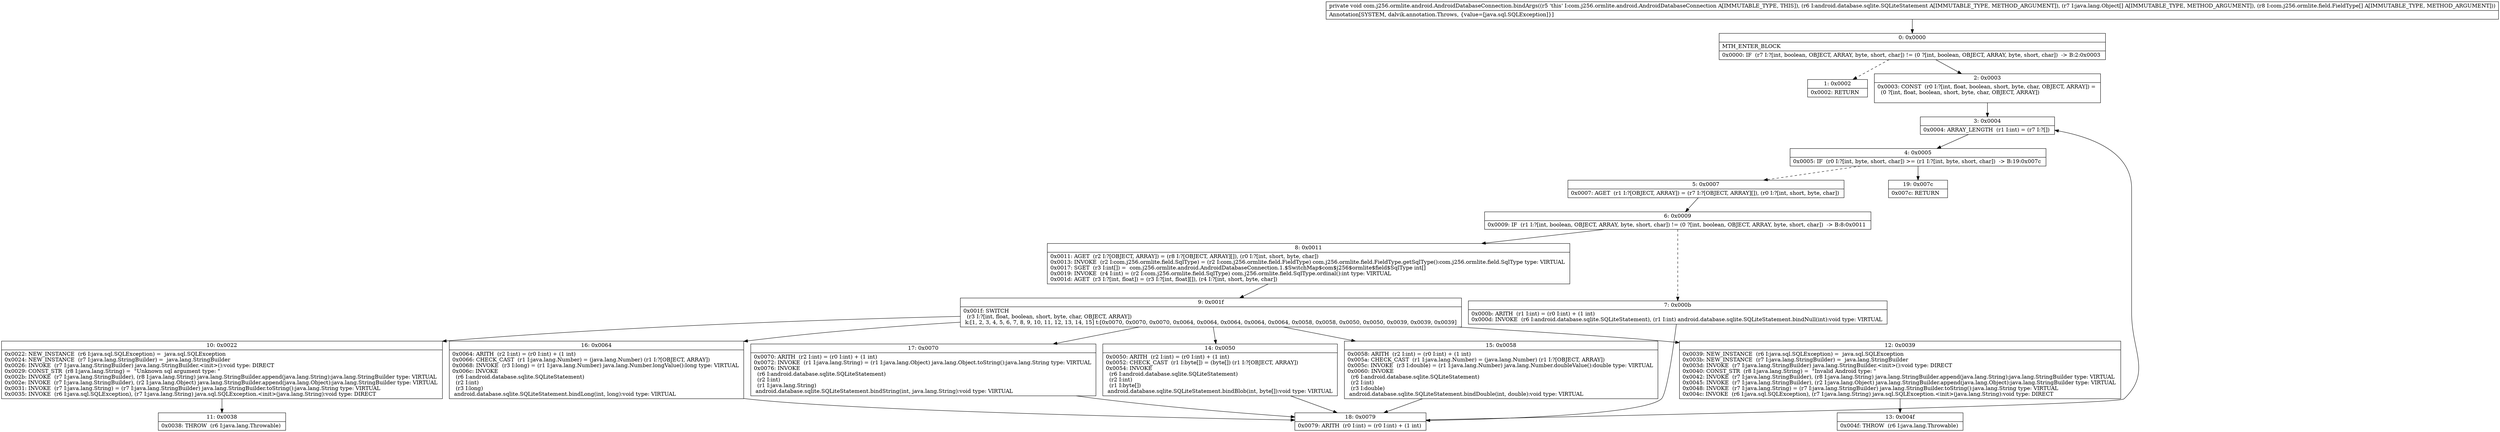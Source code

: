 digraph "CFG forcom.j256.ormlite.android.AndroidDatabaseConnection.bindArgs(Landroid\/database\/sqlite\/SQLiteStatement;[Ljava\/lang\/Object;[Lcom\/j256\/ormlite\/field\/FieldType;)V" {
Node_0 [shape=record,label="{0\:\ 0x0000|MTH_ENTER_BLOCK\l|0x0000: IF  (r7 I:?[int, boolean, OBJECT, ARRAY, byte, short, char]) != (0 ?[int, boolean, OBJECT, ARRAY, byte, short, char])  \-\> B:2:0x0003 \l}"];
Node_1 [shape=record,label="{1\:\ 0x0002|0x0002: RETURN   \l}"];
Node_2 [shape=record,label="{2\:\ 0x0003|0x0003: CONST  (r0 I:?[int, float, boolean, short, byte, char, OBJECT, ARRAY]) = \l  (0 ?[int, float, boolean, short, byte, char, OBJECT, ARRAY])\l \l}"];
Node_3 [shape=record,label="{3\:\ 0x0004|0x0004: ARRAY_LENGTH  (r1 I:int) = (r7 I:?[]) \l}"];
Node_4 [shape=record,label="{4\:\ 0x0005|0x0005: IF  (r0 I:?[int, byte, short, char]) \>= (r1 I:?[int, byte, short, char])  \-\> B:19:0x007c \l}"];
Node_5 [shape=record,label="{5\:\ 0x0007|0x0007: AGET  (r1 I:?[OBJECT, ARRAY]) = (r7 I:?[OBJECT, ARRAY][]), (r0 I:?[int, short, byte, char]) \l}"];
Node_6 [shape=record,label="{6\:\ 0x0009|0x0009: IF  (r1 I:?[int, boolean, OBJECT, ARRAY, byte, short, char]) != (0 ?[int, boolean, OBJECT, ARRAY, byte, short, char])  \-\> B:8:0x0011 \l}"];
Node_7 [shape=record,label="{7\:\ 0x000b|0x000b: ARITH  (r1 I:int) = (r0 I:int) + (1 int) \l0x000d: INVOKE  (r6 I:android.database.sqlite.SQLiteStatement), (r1 I:int) android.database.sqlite.SQLiteStatement.bindNull(int):void type: VIRTUAL \l}"];
Node_8 [shape=record,label="{8\:\ 0x0011|0x0011: AGET  (r2 I:?[OBJECT, ARRAY]) = (r8 I:?[OBJECT, ARRAY][]), (r0 I:?[int, short, byte, char]) \l0x0013: INVOKE  (r2 I:com.j256.ormlite.field.SqlType) = (r2 I:com.j256.ormlite.field.FieldType) com.j256.ormlite.field.FieldType.getSqlType():com.j256.ormlite.field.SqlType type: VIRTUAL \l0x0017: SGET  (r3 I:int[]) =  com.j256.ormlite.android.AndroidDatabaseConnection.1.$SwitchMap$com$j256$ormlite$field$SqlType int[] \l0x0019: INVOKE  (r4 I:int) = (r2 I:com.j256.ormlite.field.SqlType) com.j256.ormlite.field.SqlType.ordinal():int type: VIRTUAL \l0x001d: AGET  (r3 I:?[int, float]) = (r3 I:?[int, float][]), (r4 I:?[int, short, byte, char]) \l}"];
Node_9 [shape=record,label="{9\:\ 0x001f|0x001f: SWITCH  \l  (r3 I:?[int, float, boolean, short, byte, char, OBJECT, ARRAY])\l k:[1, 2, 3, 4, 5, 6, 7, 8, 9, 10, 11, 12, 13, 14, 15] t:[0x0070, 0x0070, 0x0070, 0x0064, 0x0064, 0x0064, 0x0064, 0x0064, 0x0058, 0x0058, 0x0050, 0x0050, 0x0039, 0x0039, 0x0039] \l}"];
Node_10 [shape=record,label="{10\:\ 0x0022|0x0022: NEW_INSTANCE  (r6 I:java.sql.SQLException) =  java.sql.SQLException \l0x0024: NEW_INSTANCE  (r7 I:java.lang.StringBuilder) =  java.lang.StringBuilder \l0x0026: INVOKE  (r7 I:java.lang.StringBuilder) java.lang.StringBuilder.\<init\>():void type: DIRECT \l0x0029: CONST_STR  (r8 I:java.lang.String) =  \"Unknown sql argument type: \" \l0x002b: INVOKE  (r7 I:java.lang.StringBuilder), (r8 I:java.lang.String) java.lang.StringBuilder.append(java.lang.String):java.lang.StringBuilder type: VIRTUAL \l0x002e: INVOKE  (r7 I:java.lang.StringBuilder), (r2 I:java.lang.Object) java.lang.StringBuilder.append(java.lang.Object):java.lang.StringBuilder type: VIRTUAL \l0x0031: INVOKE  (r7 I:java.lang.String) = (r7 I:java.lang.StringBuilder) java.lang.StringBuilder.toString():java.lang.String type: VIRTUAL \l0x0035: INVOKE  (r6 I:java.sql.SQLException), (r7 I:java.lang.String) java.sql.SQLException.\<init\>(java.lang.String):void type: DIRECT \l}"];
Node_11 [shape=record,label="{11\:\ 0x0038|0x0038: THROW  (r6 I:java.lang.Throwable) \l}"];
Node_12 [shape=record,label="{12\:\ 0x0039|0x0039: NEW_INSTANCE  (r6 I:java.sql.SQLException) =  java.sql.SQLException \l0x003b: NEW_INSTANCE  (r7 I:java.lang.StringBuilder) =  java.lang.StringBuilder \l0x003d: INVOKE  (r7 I:java.lang.StringBuilder) java.lang.StringBuilder.\<init\>():void type: DIRECT \l0x0040: CONST_STR  (r8 I:java.lang.String) =  \"Invalid Android type: \" \l0x0042: INVOKE  (r7 I:java.lang.StringBuilder), (r8 I:java.lang.String) java.lang.StringBuilder.append(java.lang.String):java.lang.StringBuilder type: VIRTUAL \l0x0045: INVOKE  (r7 I:java.lang.StringBuilder), (r2 I:java.lang.Object) java.lang.StringBuilder.append(java.lang.Object):java.lang.StringBuilder type: VIRTUAL \l0x0048: INVOKE  (r7 I:java.lang.String) = (r7 I:java.lang.StringBuilder) java.lang.StringBuilder.toString():java.lang.String type: VIRTUAL \l0x004c: INVOKE  (r6 I:java.sql.SQLException), (r7 I:java.lang.String) java.sql.SQLException.\<init\>(java.lang.String):void type: DIRECT \l}"];
Node_13 [shape=record,label="{13\:\ 0x004f|0x004f: THROW  (r6 I:java.lang.Throwable) \l}"];
Node_14 [shape=record,label="{14\:\ 0x0050|0x0050: ARITH  (r2 I:int) = (r0 I:int) + (1 int) \l0x0052: CHECK_CAST  (r1 I:byte[]) = (byte[]) (r1 I:?[OBJECT, ARRAY]) \l0x0054: INVOKE  \l  (r6 I:android.database.sqlite.SQLiteStatement)\l  (r2 I:int)\l  (r1 I:byte[])\l android.database.sqlite.SQLiteStatement.bindBlob(int, byte[]):void type: VIRTUAL \l}"];
Node_15 [shape=record,label="{15\:\ 0x0058|0x0058: ARITH  (r2 I:int) = (r0 I:int) + (1 int) \l0x005a: CHECK_CAST  (r1 I:java.lang.Number) = (java.lang.Number) (r1 I:?[OBJECT, ARRAY]) \l0x005c: INVOKE  (r3 I:double) = (r1 I:java.lang.Number) java.lang.Number.doubleValue():double type: VIRTUAL \l0x0060: INVOKE  \l  (r6 I:android.database.sqlite.SQLiteStatement)\l  (r2 I:int)\l  (r3 I:double)\l android.database.sqlite.SQLiteStatement.bindDouble(int, double):void type: VIRTUAL \l}"];
Node_16 [shape=record,label="{16\:\ 0x0064|0x0064: ARITH  (r2 I:int) = (r0 I:int) + (1 int) \l0x0066: CHECK_CAST  (r1 I:java.lang.Number) = (java.lang.Number) (r1 I:?[OBJECT, ARRAY]) \l0x0068: INVOKE  (r3 I:long) = (r1 I:java.lang.Number) java.lang.Number.longValue():long type: VIRTUAL \l0x006c: INVOKE  \l  (r6 I:android.database.sqlite.SQLiteStatement)\l  (r2 I:int)\l  (r3 I:long)\l android.database.sqlite.SQLiteStatement.bindLong(int, long):void type: VIRTUAL \l}"];
Node_17 [shape=record,label="{17\:\ 0x0070|0x0070: ARITH  (r2 I:int) = (r0 I:int) + (1 int) \l0x0072: INVOKE  (r1 I:java.lang.String) = (r1 I:java.lang.Object) java.lang.Object.toString():java.lang.String type: VIRTUAL \l0x0076: INVOKE  \l  (r6 I:android.database.sqlite.SQLiteStatement)\l  (r2 I:int)\l  (r1 I:java.lang.String)\l android.database.sqlite.SQLiteStatement.bindString(int, java.lang.String):void type: VIRTUAL \l}"];
Node_18 [shape=record,label="{18\:\ 0x0079|0x0079: ARITH  (r0 I:int) = (r0 I:int) + (1 int) \l}"];
Node_19 [shape=record,label="{19\:\ 0x007c|0x007c: RETURN   \l}"];
MethodNode[shape=record,label="{private void com.j256.ormlite.android.AndroidDatabaseConnection.bindArgs((r5 'this' I:com.j256.ormlite.android.AndroidDatabaseConnection A[IMMUTABLE_TYPE, THIS]), (r6 I:android.database.sqlite.SQLiteStatement A[IMMUTABLE_TYPE, METHOD_ARGUMENT]), (r7 I:java.lang.Object[] A[IMMUTABLE_TYPE, METHOD_ARGUMENT]), (r8 I:com.j256.ormlite.field.FieldType[] A[IMMUTABLE_TYPE, METHOD_ARGUMENT]))  | Annotation[SYSTEM, dalvik.annotation.Throws, \{value=[java.sql.SQLException]\}]\l}"];
MethodNode -> Node_0;
Node_0 -> Node_1[style=dashed];
Node_0 -> Node_2;
Node_2 -> Node_3;
Node_3 -> Node_4;
Node_4 -> Node_5[style=dashed];
Node_4 -> Node_19;
Node_5 -> Node_6;
Node_6 -> Node_7[style=dashed];
Node_6 -> Node_8;
Node_7 -> Node_18;
Node_8 -> Node_9;
Node_9 -> Node_10;
Node_9 -> Node_12;
Node_9 -> Node_14;
Node_9 -> Node_15;
Node_9 -> Node_16;
Node_9 -> Node_17;
Node_10 -> Node_11;
Node_12 -> Node_13;
Node_14 -> Node_18;
Node_15 -> Node_18;
Node_16 -> Node_18;
Node_17 -> Node_18;
Node_18 -> Node_3;
}

